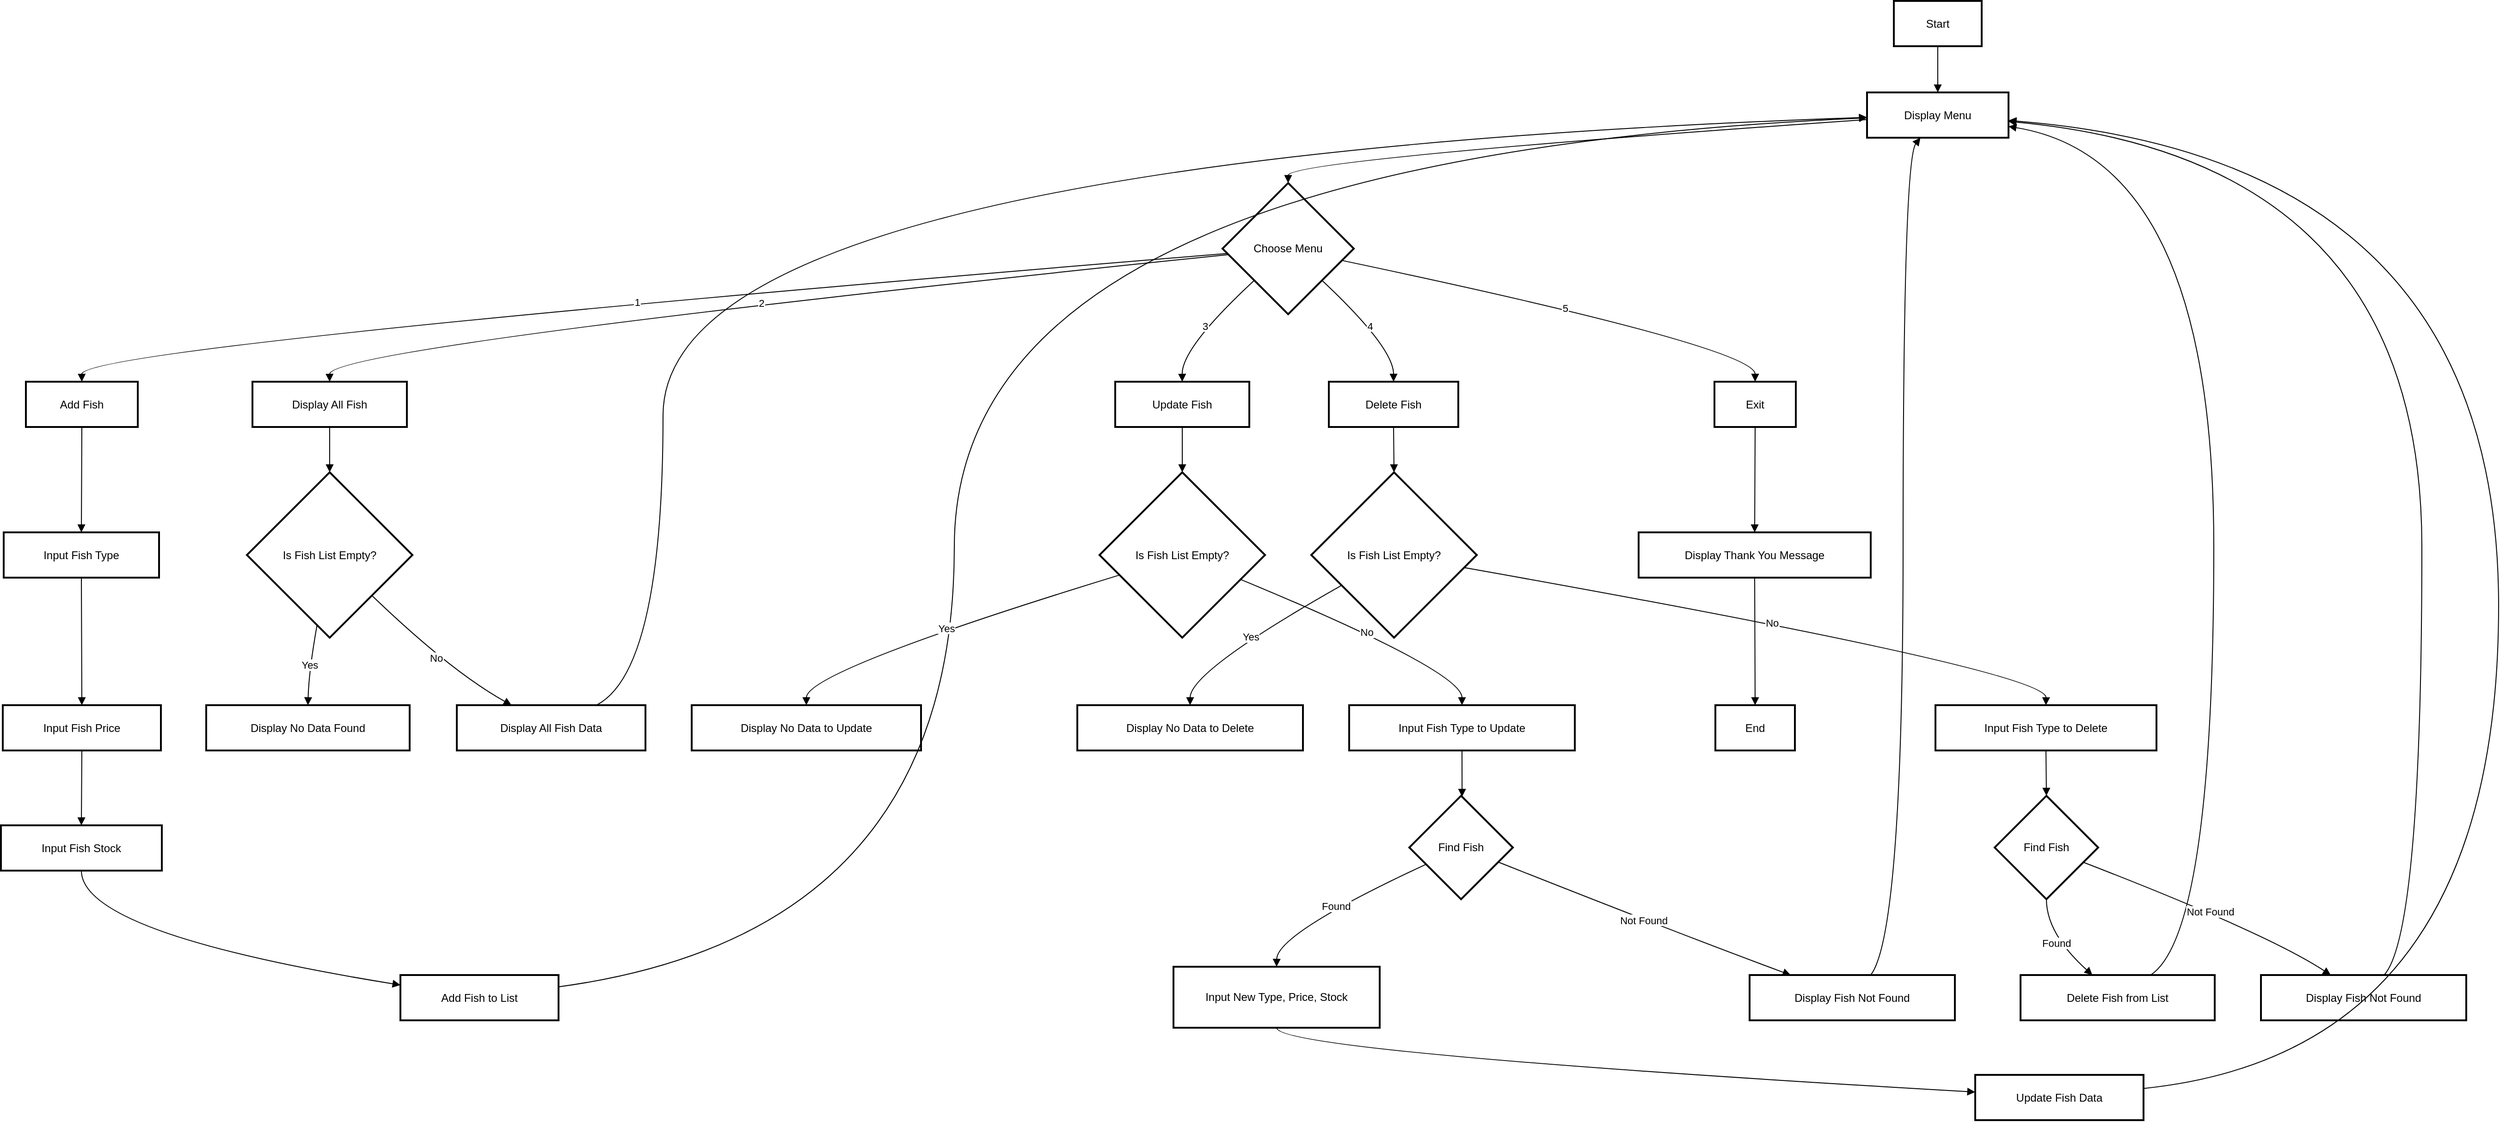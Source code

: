 <mxfile version="24.7.17">
  <diagram name="Halaman-1" id="5BV0G8qkuGDg6VTlMiNT">
    <mxGraphModel dx="3781" dy="2443" grid="1" gridSize="10" guides="1" tooltips="1" connect="1" arrows="1" fold="1" page="1" pageScale="1" pageWidth="827" pageHeight="1169" math="0" shadow="0">
      <root>
        <mxCell id="0" />
        <mxCell id="1" parent="0" />
        <mxCell id="i5II0Y-8SqH7jO1AIGfR-1" value="Start" style="whiteSpace=wrap;strokeWidth=2;" parent="1" vertex="1">
          <mxGeometry x="1987" width="95" height="49" as="geometry" />
        </mxCell>
        <mxCell id="i5II0Y-8SqH7jO1AIGfR-2" value="Display Menu" style="whiteSpace=wrap;strokeWidth=2;" parent="1" vertex="1">
          <mxGeometry x="1958" y="99" width="153" height="49" as="geometry" />
        </mxCell>
        <mxCell id="i5II0Y-8SqH7jO1AIGfR-3" value="Choose Menu" style="rhombus;strokeWidth=2;whiteSpace=wrap;" parent="1" vertex="1">
          <mxGeometry x="1261" y="197" width="142" height="142" as="geometry" />
        </mxCell>
        <mxCell id="i5II0Y-8SqH7jO1AIGfR-4" value="Add Fish" style="whiteSpace=wrap;strokeWidth=2;" parent="1" vertex="1">
          <mxGeometry x="-33" y="412" width="121" height="49" as="geometry" />
        </mxCell>
        <mxCell id="i5II0Y-8SqH7jO1AIGfR-5" value="Display All Fish" style="whiteSpace=wrap;strokeWidth=2;" parent="1" vertex="1">
          <mxGeometry x="212" y="412" width="167" height="49" as="geometry" />
        </mxCell>
        <mxCell id="i5II0Y-8SqH7jO1AIGfR-6" value="Update Fish" style="whiteSpace=wrap;strokeWidth=2;" parent="1" vertex="1">
          <mxGeometry x="1145" y="412" width="145" height="49" as="geometry" />
        </mxCell>
        <mxCell id="i5II0Y-8SqH7jO1AIGfR-7" value="Delete Fish" style="whiteSpace=wrap;strokeWidth=2;" parent="1" vertex="1">
          <mxGeometry x="1376" y="412" width="140" height="49" as="geometry" />
        </mxCell>
        <mxCell id="i5II0Y-8SqH7jO1AIGfR-8" value="Exit" style="whiteSpace=wrap;strokeWidth=2;" parent="1" vertex="1">
          <mxGeometry x="1793" y="412" width="88" height="49" as="geometry" />
        </mxCell>
        <mxCell id="i5II0Y-8SqH7jO1AIGfR-9" value="Input Fish Type" style="whiteSpace=wrap;strokeWidth=2;" parent="1" vertex="1">
          <mxGeometry x="-57" y="575" width="168" height="49" as="geometry" />
        </mxCell>
        <mxCell id="i5II0Y-8SqH7jO1AIGfR-10" value="Input Fish Price" style="whiteSpace=wrap;strokeWidth=2;" parent="1" vertex="1">
          <mxGeometry x="-58" y="762" width="171" height="49" as="geometry" />
        </mxCell>
        <mxCell id="i5II0Y-8SqH7jO1AIGfR-11" value="Input Fish Stock" style="whiteSpace=wrap;strokeWidth=2;" parent="1" vertex="1">
          <mxGeometry x="-60" y="892" width="174" height="49" as="geometry" />
        </mxCell>
        <mxCell id="i5II0Y-8SqH7jO1AIGfR-12" value="Add Fish to List" style="whiteSpace=wrap;strokeWidth=2;" parent="1" vertex="1">
          <mxGeometry x="372" y="1054" width="171" height="49" as="geometry" />
        </mxCell>
        <mxCell id="i5II0Y-8SqH7jO1AIGfR-13" value="Is Fish List Empty?" style="rhombus;strokeWidth=2;whiteSpace=wrap;" parent="1" vertex="1">
          <mxGeometry x="206" y="510" width="179" height="179" as="geometry" />
        </mxCell>
        <mxCell id="i5II0Y-8SqH7jO1AIGfR-14" value="Display No Data Found" style="whiteSpace=wrap;strokeWidth=2;" parent="1" vertex="1">
          <mxGeometry x="162" y="762" width="220" height="49" as="geometry" />
        </mxCell>
        <mxCell id="i5II0Y-8SqH7jO1AIGfR-15" value="Display All Fish Data" style="whiteSpace=wrap;strokeWidth=2;" parent="1" vertex="1">
          <mxGeometry x="433" y="762" width="204" height="49" as="geometry" />
        </mxCell>
        <mxCell id="i5II0Y-8SqH7jO1AIGfR-16" value="Is Fish List Empty?" style="rhombus;strokeWidth=2;whiteSpace=wrap;" parent="1" vertex="1">
          <mxGeometry x="1128" y="510" width="179" height="179" as="geometry" />
        </mxCell>
        <mxCell id="i5II0Y-8SqH7jO1AIGfR-17" value="Display No Data to Update" style="whiteSpace=wrap;strokeWidth=2;" parent="1" vertex="1">
          <mxGeometry x="687" y="762" width="248" height="49" as="geometry" />
        </mxCell>
        <mxCell id="i5II0Y-8SqH7jO1AIGfR-18" value="Input Fish Type to Update" style="whiteSpace=wrap;strokeWidth=2;" parent="1" vertex="1">
          <mxGeometry x="1398" y="762" width="244" height="49" as="geometry" />
        </mxCell>
        <mxCell id="i5II0Y-8SqH7jO1AIGfR-19" value="Find Fish" style="rhombus;strokeWidth=2;whiteSpace=wrap;" parent="1" vertex="1">
          <mxGeometry x="1463" y="860" width="112" height="112" as="geometry" />
        </mxCell>
        <mxCell id="i5II0Y-8SqH7jO1AIGfR-20" value="Input New Type, Price, Stock" style="whiteSpace=wrap;strokeWidth=2;" parent="1" vertex="1">
          <mxGeometry x="1208" y="1045" width="223" height="66" as="geometry" />
        </mxCell>
        <mxCell id="i5II0Y-8SqH7jO1AIGfR-21" value="Update Fish Data" style="whiteSpace=wrap;strokeWidth=2;" parent="1" vertex="1">
          <mxGeometry x="2075" y="1162" width="182" height="49" as="geometry" />
        </mxCell>
        <mxCell id="i5II0Y-8SqH7jO1AIGfR-22" value="Display Fish Not Found" style="whiteSpace=wrap;strokeWidth=2;" parent="1" vertex="1">
          <mxGeometry x="1831" y="1054" width="222" height="49" as="geometry" />
        </mxCell>
        <mxCell id="i5II0Y-8SqH7jO1AIGfR-23" value="Is Fish List Empty?" style="rhombus;strokeWidth=2;whiteSpace=wrap;" parent="1" vertex="1">
          <mxGeometry x="1357" y="510" width="179" height="179" as="geometry" />
        </mxCell>
        <mxCell id="i5II0Y-8SqH7jO1AIGfR-24" value="Display No Data to Delete" style="whiteSpace=wrap;strokeWidth=2;" parent="1" vertex="1">
          <mxGeometry x="1104" y="762" width="244" height="49" as="geometry" />
        </mxCell>
        <mxCell id="i5II0Y-8SqH7jO1AIGfR-25" value="Input Fish Type to Delete" style="whiteSpace=wrap;strokeWidth=2;" parent="1" vertex="1">
          <mxGeometry x="2032" y="762" width="239" height="49" as="geometry" />
        </mxCell>
        <mxCell id="i5II0Y-8SqH7jO1AIGfR-26" value="Find Fish" style="rhombus;strokeWidth=2;whiteSpace=wrap;" parent="1" vertex="1">
          <mxGeometry x="2096" y="860" width="112" height="112" as="geometry" />
        </mxCell>
        <mxCell id="i5II0Y-8SqH7jO1AIGfR-27" value="Delete Fish from List" style="whiteSpace=wrap;strokeWidth=2;" parent="1" vertex="1">
          <mxGeometry x="2124" y="1054" width="210" height="49" as="geometry" />
        </mxCell>
        <mxCell id="i5II0Y-8SqH7jO1AIGfR-28" value="Display Fish Not Found" style="whiteSpace=wrap;strokeWidth=2;" parent="1" vertex="1">
          <mxGeometry x="2384" y="1054" width="222" height="49" as="geometry" />
        </mxCell>
        <mxCell id="i5II0Y-8SqH7jO1AIGfR-29" value="Display Thank You Message" style="whiteSpace=wrap;strokeWidth=2;" parent="1" vertex="1">
          <mxGeometry x="1711" y="575" width="251" height="49" as="geometry" />
        </mxCell>
        <mxCell id="i5II0Y-8SqH7jO1AIGfR-30" value="End" style="whiteSpace=wrap;strokeWidth=2;" parent="1" vertex="1">
          <mxGeometry x="1794" y="762" width="86" height="49" as="geometry" />
        </mxCell>
        <mxCell id="i5II0Y-8SqH7jO1AIGfR-31" value="" style="curved=1;startArrow=none;endArrow=block;exitX=0.5;exitY=0.99;entryX=0.5;entryY=-0.01;rounded=0;" parent="1" source="i5II0Y-8SqH7jO1AIGfR-1" target="i5II0Y-8SqH7jO1AIGfR-2" edge="1">
          <mxGeometry relative="1" as="geometry">
            <Array as="points" />
          </mxGeometry>
        </mxCell>
        <mxCell id="i5II0Y-8SqH7jO1AIGfR-32" value="" style="curved=1;startArrow=none;endArrow=block;exitX=0;exitY=0.6;entryX=0.5;entryY=0;rounded=0;" parent="1" source="i5II0Y-8SqH7jO1AIGfR-2" target="i5II0Y-8SqH7jO1AIGfR-3" edge="1">
          <mxGeometry relative="1" as="geometry">
            <Array as="points">
              <mxPoint x="1332" y="172" />
            </Array>
          </mxGeometry>
        </mxCell>
        <mxCell id="i5II0Y-8SqH7jO1AIGfR-33" value="1" style="curved=1;startArrow=none;endArrow=block;exitX=0;exitY=0.54;entryX=0.5;entryY=-0.01;rounded=0;" parent="1" source="i5II0Y-8SqH7jO1AIGfR-3" target="i5II0Y-8SqH7jO1AIGfR-4" edge="1">
          <mxGeometry relative="1" as="geometry">
            <Array as="points">
              <mxPoint x="27" y="375" />
            </Array>
          </mxGeometry>
        </mxCell>
        <mxCell id="i5II0Y-8SqH7jO1AIGfR-34" value="2" style="curved=1;startArrow=none;endArrow=block;exitX=0;exitY=0.55;entryX=0.5;entryY=-0.01;rounded=0;" parent="1" source="i5II0Y-8SqH7jO1AIGfR-3" target="i5II0Y-8SqH7jO1AIGfR-5" edge="1">
          <mxGeometry relative="1" as="geometry">
            <Array as="points">
              <mxPoint x="295" y="375" />
            </Array>
          </mxGeometry>
        </mxCell>
        <mxCell id="i5II0Y-8SqH7jO1AIGfR-35" value="3" style="curved=1;startArrow=none;endArrow=block;exitX=0;exitY=0.97;entryX=0.5;entryY=-0.01;rounded=0;" parent="1" source="i5II0Y-8SqH7jO1AIGfR-3" target="i5II0Y-8SqH7jO1AIGfR-6" edge="1">
          <mxGeometry relative="1" as="geometry">
            <Array as="points">
              <mxPoint x="1217" y="375" />
            </Array>
          </mxGeometry>
        </mxCell>
        <mxCell id="i5II0Y-8SqH7jO1AIGfR-36" value="4" style="curved=1;startArrow=none;endArrow=block;exitX=1;exitY=0.97;entryX=0.5;entryY=-0.01;rounded=0;" parent="1" source="i5II0Y-8SqH7jO1AIGfR-3" target="i5II0Y-8SqH7jO1AIGfR-7" edge="1">
          <mxGeometry relative="1" as="geometry">
            <Array as="points">
              <mxPoint x="1446" y="375" />
            </Array>
          </mxGeometry>
        </mxCell>
        <mxCell id="i5II0Y-8SqH7jO1AIGfR-37" value="5" style="curved=1;startArrow=none;endArrow=block;exitX=1;exitY=0.61;entryX=0.5;entryY=-0.01;rounded=0;" parent="1" source="i5II0Y-8SqH7jO1AIGfR-3" target="i5II0Y-8SqH7jO1AIGfR-8" edge="1">
          <mxGeometry relative="1" as="geometry">
            <Array as="points">
              <mxPoint x="1837" y="375" />
            </Array>
          </mxGeometry>
        </mxCell>
        <mxCell id="i5II0Y-8SqH7jO1AIGfR-38" value="" style="curved=1;startArrow=none;endArrow=block;exitX=0.5;exitY=0.99;entryX=0.5;entryY=0.01;rounded=0;" parent="1" source="i5II0Y-8SqH7jO1AIGfR-4" target="i5II0Y-8SqH7jO1AIGfR-9" edge="1">
          <mxGeometry relative="1" as="geometry">
            <Array as="points" />
          </mxGeometry>
        </mxCell>
        <mxCell id="i5II0Y-8SqH7jO1AIGfR-39" value="" style="curved=1;startArrow=none;endArrow=block;exitX=0.5;exitY=1;entryX=0.5;entryY=0;rounded=0;" parent="1" source="i5II0Y-8SqH7jO1AIGfR-9" target="i5II0Y-8SqH7jO1AIGfR-10" edge="1">
          <mxGeometry relative="1" as="geometry">
            <Array as="points" />
          </mxGeometry>
        </mxCell>
        <mxCell id="i5II0Y-8SqH7jO1AIGfR-40" value="" style="curved=1;startArrow=none;endArrow=block;exitX=0.5;exitY=0.99;entryX=0.5;entryY=0.01;rounded=0;" parent="1" source="i5II0Y-8SqH7jO1AIGfR-10" target="i5II0Y-8SqH7jO1AIGfR-11" edge="1">
          <mxGeometry relative="1" as="geometry">
            <Array as="points" />
          </mxGeometry>
        </mxCell>
        <mxCell id="i5II0Y-8SqH7jO1AIGfR-41" value="" style="curved=1;startArrow=none;endArrow=block;exitX=0.5;exitY=1;entryX=0;entryY=0.22;rounded=0;" parent="1" source="i5II0Y-8SqH7jO1AIGfR-11" target="i5II0Y-8SqH7jO1AIGfR-12" edge="1">
          <mxGeometry relative="1" as="geometry">
            <Array as="points">
              <mxPoint x="27" y="1009" />
            </Array>
          </mxGeometry>
        </mxCell>
        <mxCell id="i5II0Y-8SqH7jO1AIGfR-42" value="" style="curved=1;startArrow=none;endArrow=block;exitX=1;exitY=0.26;entryX=0;entryY=0.56;rounded=0;" parent="1" source="i5II0Y-8SqH7jO1AIGfR-12" target="i5II0Y-8SqH7jO1AIGfR-2" edge="1">
          <mxGeometry relative="1" as="geometry">
            <Array as="points">
              <mxPoint x="971" y="1009" />
              <mxPoint x="971" y="172" />
            </Array>
          </mxGeometry>
        </mxCell>
        <mxCell id="i5II0Y-8SqH7jO1AIGfR-43" value="" style="curved=1;startArrow=none;endArrow=block;exitX=0.5;exitY=0.99;entryX=0.5;entryY=0;rounded=0;" parent="1" source="i5II0Y-8SqH7jO1AIGfR-5" target="i5II0Y-8SqH7jO1AIGfR-13" edge="1">
          <mxGeometry relative="1" as="geometry">
            <Array as="points" />
          </mxGeometry>
        </mxCell>
        <mxCell id="i5II0Y-8SqH7jO1AIGfR-44" value="Yes" style="curved=1;startArrow=none;endArrow=block;exitX=0.41;exitY=1;entryX=0.5;entryY=0;rounded=0;" parent="1" source="i5II0Y-8SqH7jO1AIGfR-13" target="i5II0Y-8SqH7jO1AIGfR-14" edge="1">
          <mxGeometry relative="1" as="geometry">
            <Array as="points">
              <mxPoint x="273" y="725" />
            </Array>
          </mxGeometry>
        </mxCell>
        <mxCell id="i5II0Y-8SqH7jO1AIGfR-45" value="No" style="curved=1;startArrow=none;endArrow=block;exitX=1;exitY=0.98;entryX=0.29;entryY=0;rounded=0;" parent="1" source="i5II0Y-8SqH7jO1AIGfR-13" target="i5II0Y-8SqH7jO1AIGfR-15" edge="1">
          <mxGeometry relative="1" as="geometry">
            <Array as="points">
              <mxPoint x="426" y="725" />
            </Array>
          </mxGeometry>
        </mxCell>
        <mxCell id="i5II0Y-8SqH7jO1AIGfR-46" value="" style="curved=1;startArrow=none;endArrow=block;exitX=0.74;exitY=0;entryX=0;entryY=0.55;rounded=0;" parent="1" source="i5II0Y-8SqH7jO1AIGfR-15" target="i5II0Y-8SqH7jO1AIGfR-2" edge="1">
          <mxGeometry relative="1" as="geometry">
            <Array as="points">
              <mxPoint x="656" y="725" />
              <mxPoint x="656" y="172" />
            </Array>
          </mxGeometry>
        </mxCell>
        <mxCell id="i5II0Y-8SqH7jO1AIGfR-47" value="" style="curved=1;startArrow=none;endArrow=block;exitX=0.5;exitY=0.99;entryX=0.5;entryY=0;rounded=0;" parent="1" source="i5II0Y-8SqH7jO1AIGfR-6" target="i5II0Y-8SqH7jO1AIGfR-16" edge="1">
          <mxGeometry relative="1" as="geometry">
            <Array as="points" />
          </mxGeometry>
        </mxCell>
        <mxCell id="i5II0Y-8SqH7jO1AIGfR-48" value="Yes" style="curved=1;startArrow=none;endArrow=block;exitX=0;exitY=0.66;entryX=0.5;entryY=0;rounded=0;" parent="1" source="i5II0Y-8SqH7jO1AIGfR-16" target="i5II0Y-8SqH7jO1AIGfR-17" edge="1">
          <mxGeometry relative="1" as="geometry">
            <Array as="points">
              <mxPoint x="811" y="725" />
            </Array>
          </mxGeometry>
        </mxCell>
        <mxCell id="i5II0Y-8SqH7jO1AIGfR-49" value="No" style="curved=1;startArrow=none;endArrow=block;exitX=1;exitY=0.71;entryX=0.5;entryY=0;rounded=0;" parent="1" source="i5II0Y-8SqH7jO1AIGfR-16" target="i5II0Y-8SqH7jO1AIGfR-18" edge="1">
          <mxGeometry relative="1" as="geometry">
            <Array as="points">
              <mxPoint x="1520" y="725" />
            </Array>
          </mxGeometry>
        </mxCell>
        <mxCell id="i5II0Y-8SqH7jO1AIGfR-50" value="" style="curved=1;startArrow=none;endArrow=block;exitX=0.5;exitY=0.99;entryX=0.51;entryY=0;rounded=0;" parent="1" source="i5II0Y-8SqH7jO1AIGfR-18" target="i5II0Y-8SqH7jO1AIGfR-19" edge="1">
          <mxGeometry relative="1" as="geometry">
            <Array as="points" />
          </mxGeometry>
        </mxCell>
        <mxCell id="i5II0Y-8SqH7jO1AIGfR-51" value="Found" style="curved=1;startArrow=none;endArrow=block;exitX=0;exitY=0.74;entryX=0.5;entryY=0.01;rounded=0;" parent="1" source="i5II0Y-8SqH7jO1AIGfR-19" target="i5II0Y-8SqH7jO1AIGfR-20" edge="1">
          <mxGeometry relative="1" as="geometry">
            <Array as="points">
              <mxPoint x="1320" y="1009" />
            </Array>
          </mxGeometry>
        </mxCell>
        <mxCell id="i5II0Y-8SqH7jO1AIGfR-52" value="" style="curved=1;startArrow=none;endArrow=block;exitX=0.5;exitY=1.01;entryX=0;entryY=0.38;rounded=0;" parent="1" source="i5II0Y-8SqH7jO1AIGfR-20" target="i5II0Y-8SqH7jO1AIGfR-21" edge="1">
          <mxGeometry relative="1" as="geometry">
            <Array as="points">
              <mxPoint x="1320" y="1137" />
            </Array>
          </mxGeometry>
        </mxCell>
        <mxCell id="i5II0Y-8SqH7jO1AIGfR-53" value="" style="curved=1;startArrow=none;endArrow=block;exitX=1;exitY=0.3;entryX=1;entryY=0.62;rounded=0;" parent="1" source="i5II0Y-8SqH7jO1AIGfR-21" target="i5II0Y-8SqH7jO1AIGfR-2" edge="1">
          <mxGeometry relative="1" as="geometry">
            <Array as="points">
              <mxPoint x="2641" y="1137" />
              <mxPoint x="2641" y="172" />
            </Array>
          </mxGeometry>
        </mxCell>
        <mxCell id="i5II0Y-8SqH7jO1AIGfR-54" value="Not Found" style="curved=1;startArrow=none;endArrow=block;exitX=1.01;exitY=0.7;entryX=0.2;entryY=0;rounded=0;" parent="1" source="i5II0Y-8SqH7jO1AIGfR-19" target="i5II0Y-8SqH7jO1AIGfR-22" edge="1">
          <mxGeometry relative="1" as="geometry">
            <Array as="points">
              <mxPoint x="1754" y="1009" />
            </Array>
          </mxGeometry>
        </mxCell>
        <mxCell id="i5II0Y-8SqH7jO1AIGfR-55" value="" style="curved=1;startArrow=none;endArrow=block;exitX=0.59;exitY=0;entryX=0.38;entryY=0.99;rounded=0;" parent="1" source="i5II0Y-8SqH7jO1AIGfR-22" target="i5II0Y-8SqH7jO1AIGfR-2" edge="1">
          <mxGeometry relative="1" as="geometry">
            <Array as="points">
              <mxPoint x="1997" y="1009" />
              <mxPoint x="1997" y="172" />
            </Array>
          </mxGeometry>
        </mxCell>
        <mxCell id="i5II0Y-8SqH7jO1AIGfR-56" value="" style="curved=1;startArrow=none;endArrow=block;exitX=0.5;exitY=0.99;entryX=0.5;entryY=0;rounded=0;" parent="1" source="i5II0Y-8SqH7jO1AIGfR-7" target="i5II0Y-8SqH7jO1AIGfR-23" edge="1">
          <mxGeometry relative="1" as="geometry">
            <Array as="points" />
          </mxGeometry>
        </mxCell>
        <mxCell id="i5II0Y-8SqH7jO1AIGfR-57" value="Yes" style="curved=1;startArrow=none;endArrow=block;exitX=0;exitY=0.79;entryX=0.5;entryY=0;rounded=0;" parent="1" source="i5II0Y-8SqH7jO1AIGfR-23" target="i5II0Y-8SqH7jO1AIGfR-24" edge="1">
          <mxGeometry relative="1" as="geometry">
            <Array as="points">
              <mxPoint x="1226" y="725" />
            </Array>
          </mxGeometry>
        </mxCell>
        <mxCell id="i5II0Y-8SqH7jO1AIGfR-58" value="No" style="curved=1;startArrow=none;endArrow=block;exitX=1;exitY=0.59;entryX=0.5;entryY=0;rounded=0;" parent="1" source="i5II0Y-8SqH7jO1AIGfR-23" target="i5II0Y-8SqH7jO1AIGfR-25" edge="1">
          <mxGeometry relative="1" as="geometry">
            <Array as="points">
              <mxPoint x="2152" y="725" />
            </Array>
          </mxGeometry>
        </mxCell>
        <mxCell id="i5II0Y-8SqH7jO1AIGfR-59" value="" style="curved=1;startArrow=none;endArrow=block;exitX=0.5;exitY=0.99;entryX=0.5;entryY=0;rounded=0;" parent="1" source="i5II0Y-8SqH7jO1AIGfR-25" target="i5II0Y-8SqH7jO1AIGfR-26" edge="1">
          <mxGeometry relative="1" as="geometry">
            <Array as="points" />
          </mxGeometry>
        </mxCell>
        <mxCell id="i5II0Y-8SqH7jO1AIGfR-60" value="Found" style="curved=1;startArrow=none;endArrow=block;exitX=0.5;exitY=1.01;entryX=0.37;entryY=0;rounded=0;" parent="1" source="i5II0Y-8SqH7jO1AIGfR-26" target="i5II0Y-8SqH7jO1AIGfR-27" edge="1">
          <mxGeometry relative="1" as="geometry">
            <Array as="points">
              <mxPoint x="2152" y="1009" />
            </Array>
          </mxGeometry>
        </mxCell>
        <mxCell id="i5II0Y-8SqH7jO1AIGfR-61" value="" style="curved=1;startArrow=none;endArrow=block;exitX=0.67;exitY=0;entryX=1;entryY=0.75;rounded=0;" parent="1" source="i5II0Y-8SqH7jO1AIGfR-27" target="i5II0Y-8SqH7jO1AIGfR-2" edge="1">
          <mxGeometry relative="1" as="geometry">
            <Array as="points">
              <mxPoint x="2333" y="1009" />
              <mxPoint x="2333" y="172" />
            </Array>
          </mxGeometry>
        </mxCell>
        <mxCell id="i5II0Y-8SqH7jO1AIGfR-62" value="Not Found" style="curved=1;startArrow=none;endArrow=block;exitX=1;exitY=0.7;entryX=0.34;entryY=0;rounded=0;" parent="1" source="i5II0Y-8SqH7jO1AIGfR-26" target="i5II0Y-8SqH7jO1AIGfR-28" edge="1">
          <mxGeometry relative="1" as="geometry">
            <Array as="points">
              <mxPoint x="2391" y="1009" />
            </Array>
          </mxGeometry>
        </mxCell>
        <mxCell id="i5II0Y-8SqH7jO1AIGfR-63" value="" style="curved=1;startArrow=none;endArrow=block;exitX=0.6;exitY=0;entryX=1;entryY=0.64;rounded=0;" parent="1" source="i5II0Y-8SqH7jO1AIGfR-28" target="i5II0Y-8SqH7jO1AIGfR-2" edge="1">
          <mxGeometry relative="1" as="geometry">
            <Array as="points">
              <mxPoint x="2558" y="1009" />
              <mxPoint x="2558" y="172" />
            </Array>
          </mxGeometry>
        </mxCell>
        <mxCell id="i5II0Y-8SqH7jO1AIGfR-64" value="" style="curved=1;startArrow=none;endArrow=block;exitX=0.5;exitY=0.99;entryX=0.5;entryY=0.01;rounded=0;" parent="1" source="i5II0Y-8SqH7jO1AIGfR-8" target="i5II0Y-8SqH7jO1AIGfR-29" edge="1">
          <mxGeometry relative="1" as="geometry">
            <Array as="points" />
          </mxGeometry>
        </mxCell>
        <mxCell id="i5II0Y-8SqH7jO1AIGfR-65" value="" style="curved=1;startArrow=none;endArrow=block;exitX=0.5;exitY=1;entryX=0.5;entryY=0;rounded=0;" parent="1" source="i5II0Y-8SqH7jO1AIGfR-29" target="i5II0Y-8SqH7jO1AIGfR-30" edge="1">
          <mxGeometry relative="1" as="geometry">
            <Array as="points" />
          </mxGeometry>
        </mxCell>
      </root>
    </mxGraphModel>
  </diagram>
</mxfile>
